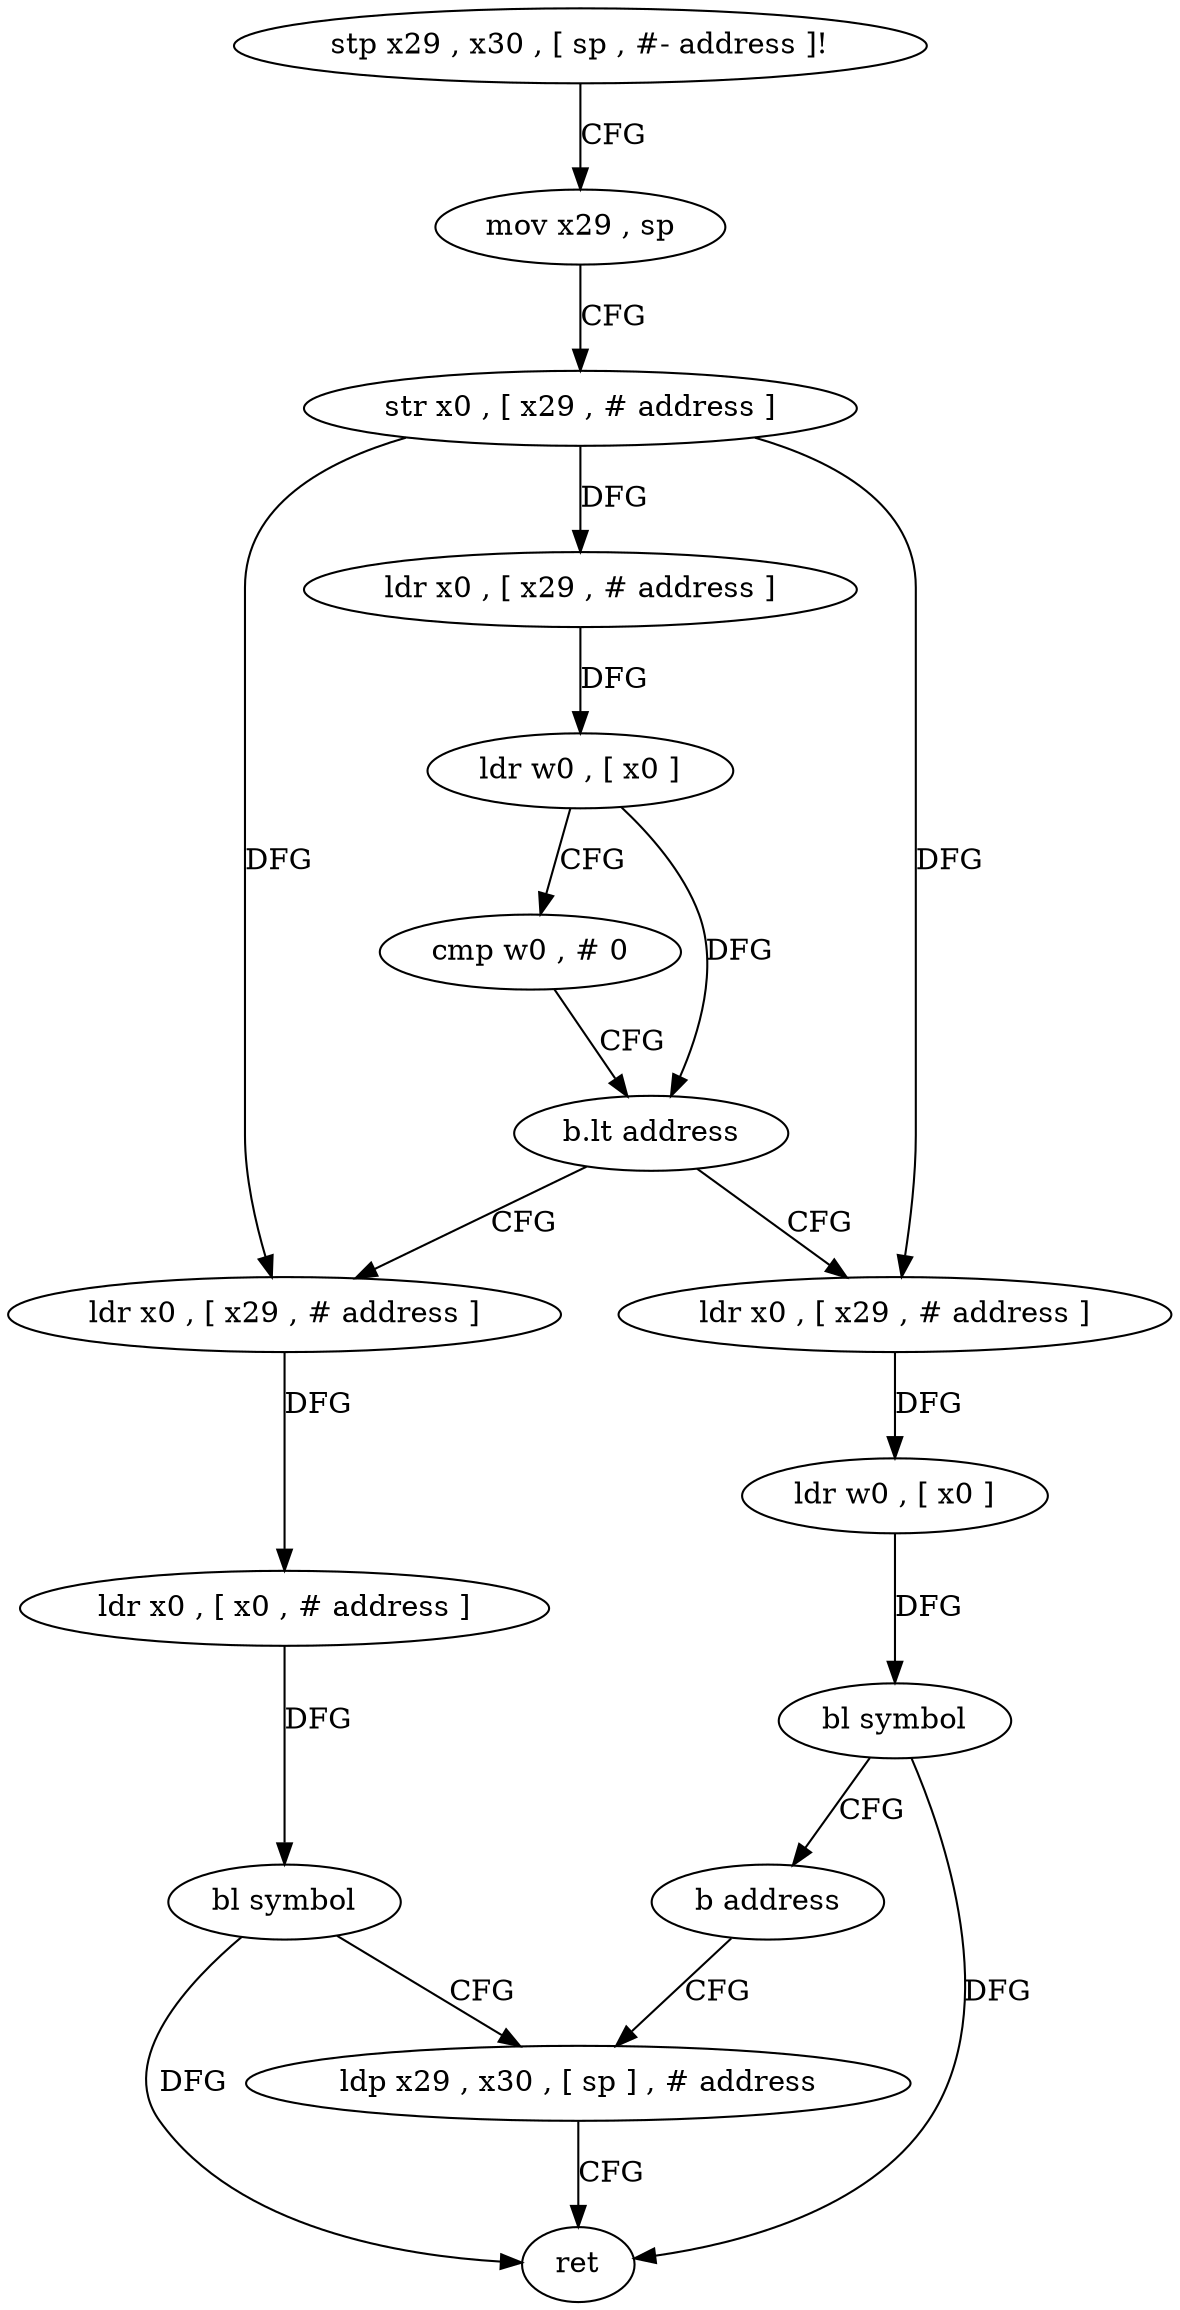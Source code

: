 digraph "func" {
"4480020" [label = "stp x29 , x30 , [ sp , #- address ]!" ]
"4480024" [label = "mov x29 , sp" ]
"4480028" [label = "str x0 , [ x29 , # address ]" ]
"4480032" [label = "ldr x0 , [ x29 , # address ]" ]
"4480036" [label = "ldr w0 , [ x0 ]" ]
"4480040" [label = "cmp w0 , # 0" ]
"4480044" [label = "b.lt address" ]
"4480064" [label = "ldr x0 , [ x29 , # address ]" ]
"4480048" [label = "ldr x0 , [ x29 , # address ]" ]
"4480068" [label = "ldr x0 , [ x0 , # address ]" ]
"4480072" [label = "bl symbol" ]
"4480076" [label = "ldp x29 , x30 , [ sp ] , # address" ]
"4480052" [label = "ldr w0 , [ x0 ]" ]
"4480056" [label = "bl symbol" ]
"4480060" [label = "b address" ]
"4480080" [label = "ret" ]
"4480020" -> "4480024" [ label = "CFG" ]
"4480024" -> "4480028" [ label = "CFG" ]
"4480028" -> "4480032" [ label = "DFG" ]
"4480028" -> "4480064" [ label = "DFG" ]
"4480028" -> "4480048" [ label = "DFG" ]
"4480032" -> "4480036" [ label = "DFG" ]
"4480036" -> "4480040" [ label = "CFG" ]
"4480036" -> "4480044" [ label = "DFG" ]
"4480040" -> "4480044" [ label = "CFG" ]
"4480044" -> "4480064" [ label = "CFG" ]
"4480044" -> "4480048" [ label = "CFG" ]
"4480064" -> "4480068" [ label = "DFG" ]
"4480048" -> "4480052" [ label = "DFG" ]
"4480068" -> "4480072" [ label = "DFG" ]
"4480072" -> "4480076" [ label = "CFG" ]
"4480072" -> "4480080" [ label = "DFG" ]
"4480076" -> "4480080" [ label = "CFG" ]
"4480052" -> "4480056" [ label = "DFG" ]
"4480056" -> "4480060" [ label = "CFG" ]
"4480056" -> "4480080" [ label = "DFG" ]
"4480060" -> "4480076" [ label = "CFG" ]
}
